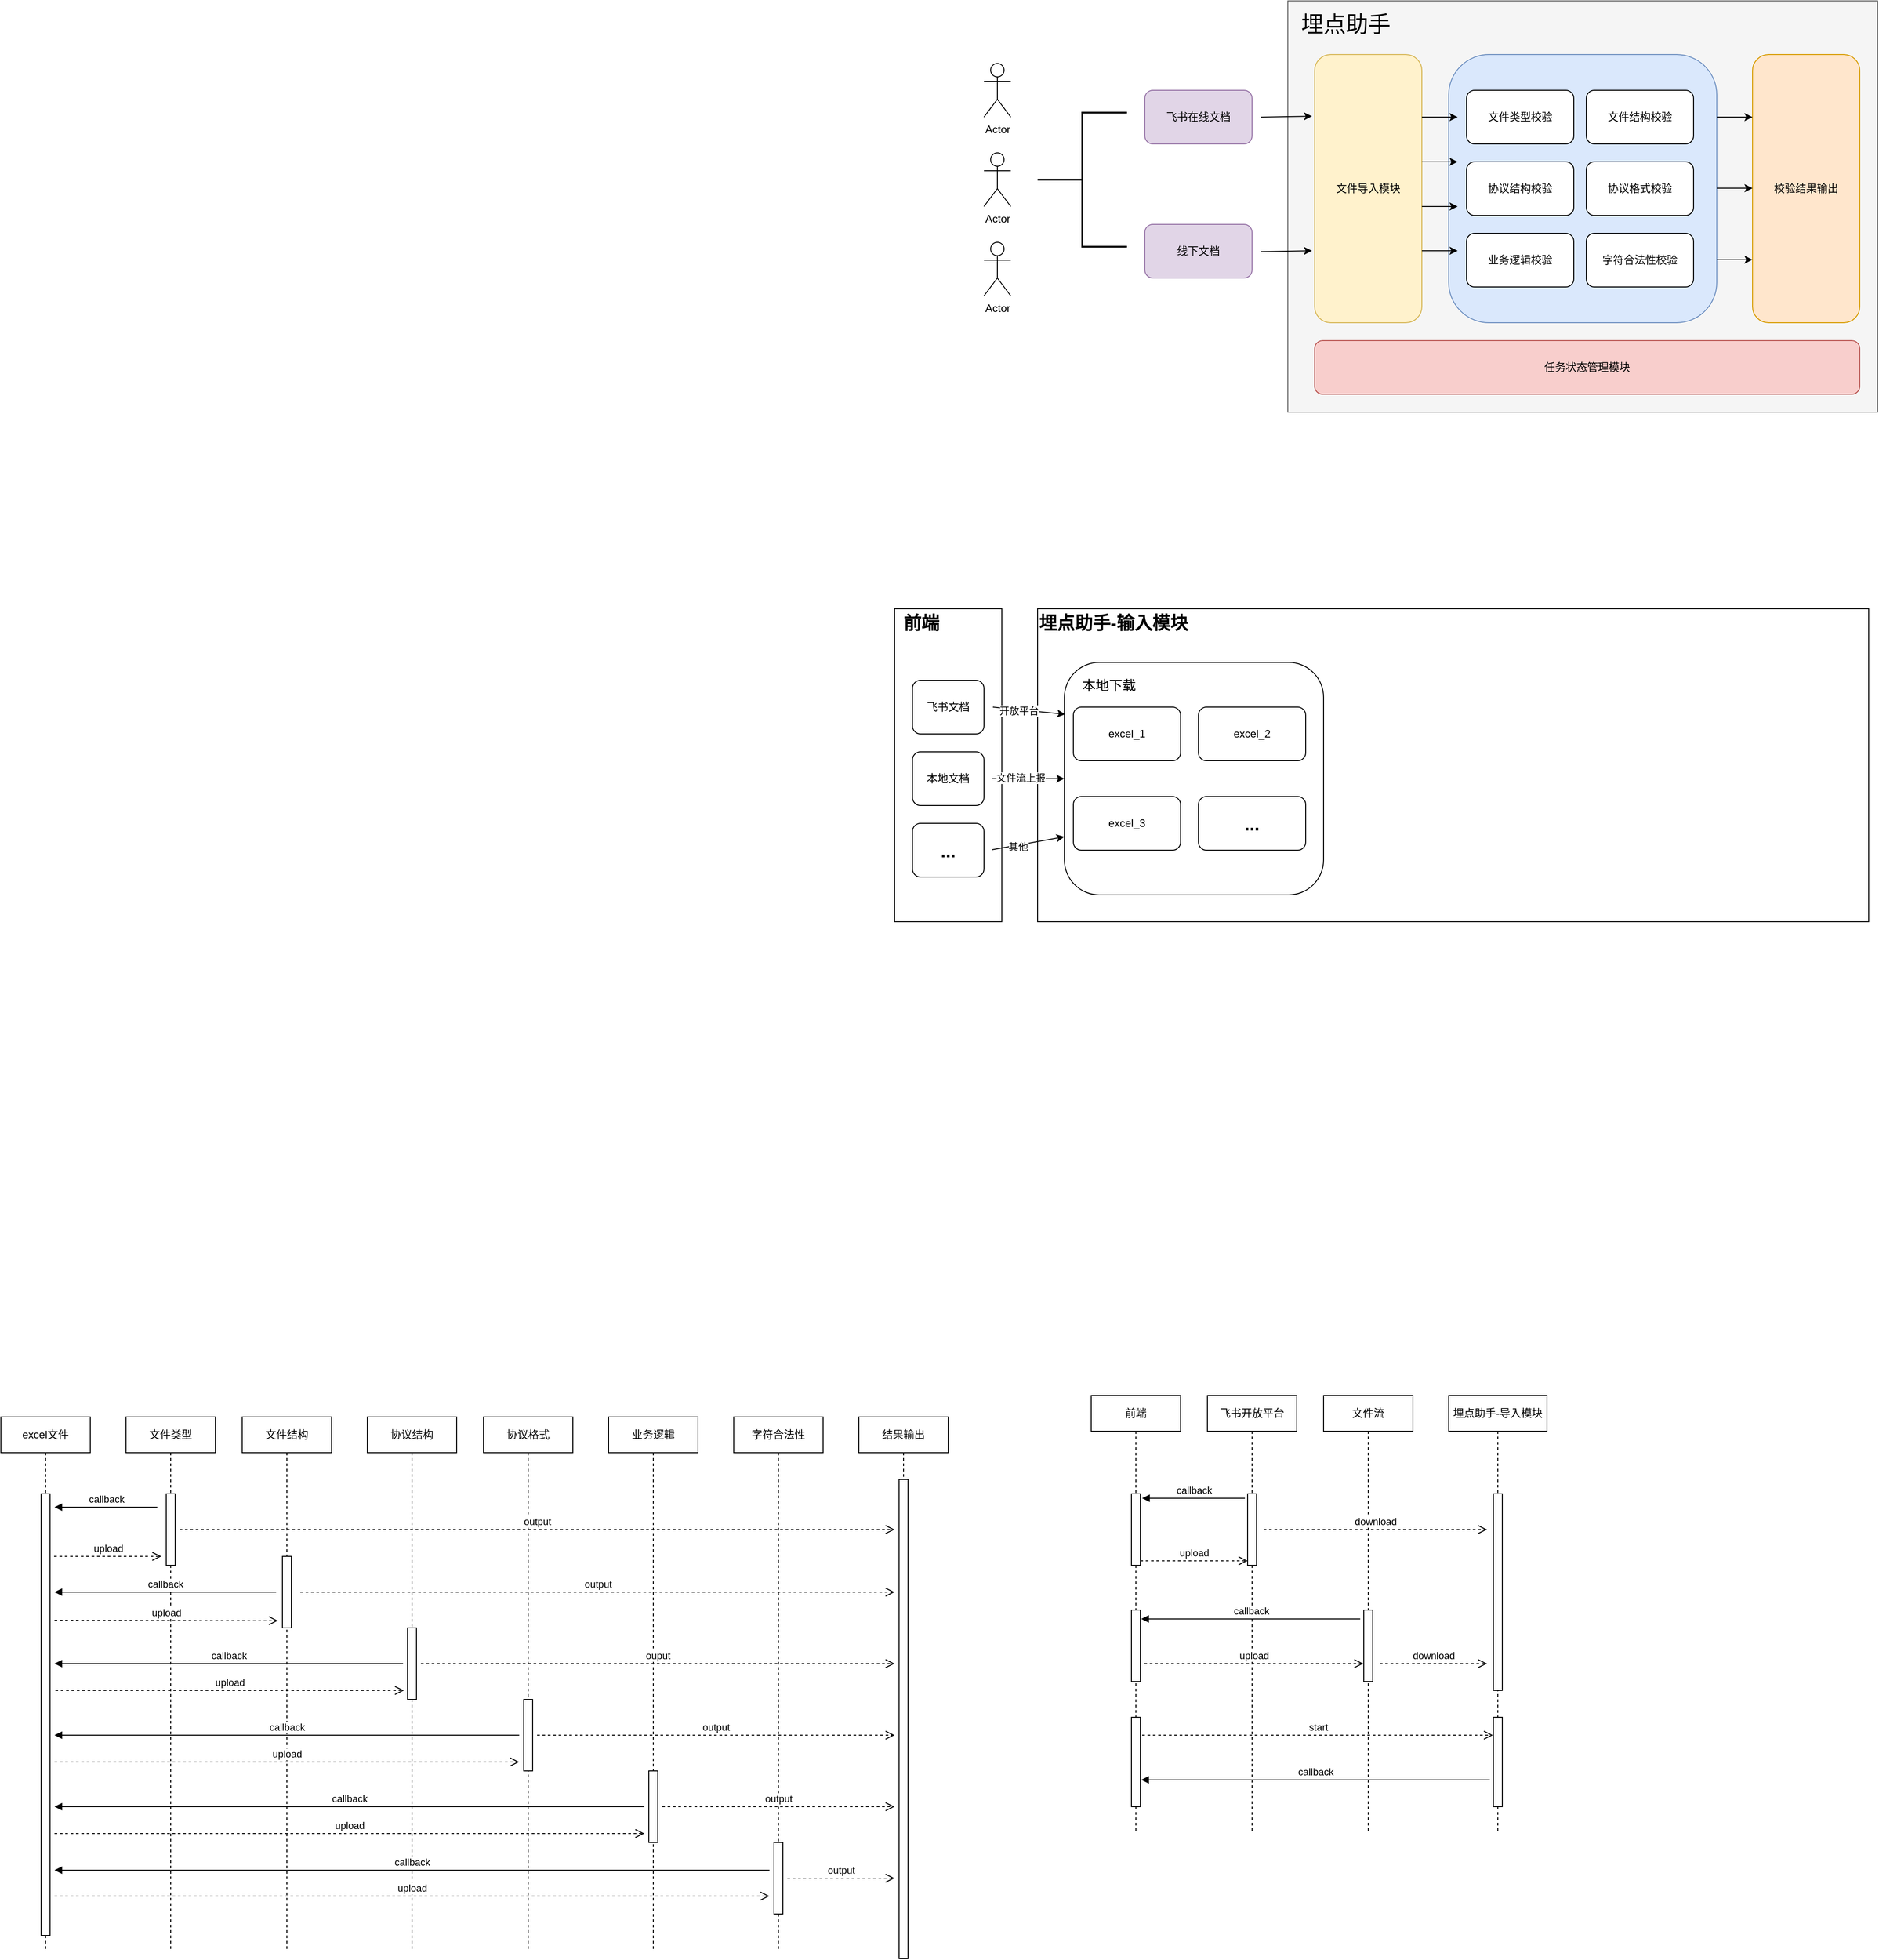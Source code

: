 <mxfile version="26.1.3">
  <diagram name="第 1 页" id="X17xcM6WevdRjKBcEx3m">
    <mxGraphModel dx="3680" dy="1107" grid="1" gridSize="10" guides="1" tooltips="1" connect="1" arrows="1" fold="1" page="1" pageScale="1" pageWidth="827" pageHeight="1169" math="0" shadow="0">
      <root>
        <mxCell id="0" />
        <mxCell id="1" parent="0" />
        <mxCell id="ANRu0jSsqkNCVLlQmOHD-40" value="" style="rounded=0;whiteSpace=wrap;html=1;" vertex="1" parent="1">
          <mxGeometry x="-360" y="850" width="120" height="350" as="geometry" />
        </mxCell>
        <mxCell id="ANRu0jSsqkNCVLlQmOHD-1" value="" style="rounded=0;whiteSpace=wrap;html=1;fillColor=#f5f5f5;fontColor=#333333;strokeColor=#666666;" vertex="1" parent="1">
          <mxGeometry x="80" y="170" width="660" height="460" as="geometry" />
        </mxCell>
        <mxCell id="ANRu0jSsqkNCVLlQmOHD-2" value="埋点助手" style="text;html=1;align=center;verticalAlign=middle;whiteSpace=wrap;rounded=0;fontSize=25;" vertex="1" parent="1">
          <mxGeometry x="80" y="180" width="130" height="30" as="geometry" />
        </mxCell>
        <mxCell id="ANRu0jSsqkNCVLlQmOHD-5" value="飞书在线文档" style="rounded=1;whiteSpace=wrap;html=1;labelBackgroundColor=none;fillColor=#e1d5e7;strokeColor=#9673a6;" vertex="1" parent="1">
          <mxGeometry x="-80" y="270" width="120" height="60" as="geometry" />
        </mxCell>
        <mxCell id="ANRu0jSsqkNCVLlQmOHD-6" value="线下文档" style="rounded=1;whiteSpace=wrap;html=1;fillColor=#e1d5e7;strokeColor=#9673a6;" vertex="1" parent="1">
          <mxGeometry x="-80" y="420" width="120" height="60" as="geometry" />
        </mxCell>
        <mxCell id="ANRu0jSsqkNCVLlQmOHD-7" value="Actor" style="shape=umlActor;verticalLabelPosition=bottom;verticalAlign=top;html=1;" vertex="1" parent="1">
          <mxGeometry x="-260" y="240" width="30" height="60" as="geometry" />
        </mxCell>
        <mxCell id="ANRu0jSsqkNCVLlQmOHD-8" value="Actor" style="shape=umlActor;verticalLabelPosition=bottom;verticalAlign=top;html=1;" vertex="1" parent="1">
          <mxGeometry x="-260" y="340" width="30" height="60" as="geometry" />
        </mxCell>
        <mxCell id="ANRu0jSsqkNCVLlQmOHD-9" value="Actor" style="shape=umlActor;verticalLabelPosition=bottom;verticalAlign=top;html=1;" vertex="1" parent="1">
          <mxGeometry x="-260" y="440" width="30" height="60" as="geometry" />
        </mxCell>
        <mxCell id="ANRu0jSsqkNCVLlQmOHD-12" value="" style="strokeWidth=2;html=1;shape=mxgraph.flowchart.annotation_2;align=left;labelPosition=right;pointerEvents=1;" vertex="1" parent="1">
          <mxGeometry x="-200" y="295" width="100" height="150" as="geometry" />
        </mxCell>
        <mxCell id="ANRu0jSsqkNCVLlQmOHD-13" value="文件导入模块" style="rounded=1;whiteSpace=wrap;html=1;fillColor=#fff2cc;strokeColor=#d6b656;" vertex="1" parent="1">
          <mxGeometry x="110" y="230" width="120" height="300" as="geometry" />
        </mxCell>
        <mxCell id="ANRu0jSsqkNCVLlQmOHD-16" value="" style="endArrow=classic;html=1;rounded=0;entryX=-0.025;entryY=0.23;entryDx=0;entryDy=0;entryPerimeter=0;" edge="1" parent="1">
          <mxGeometry width="50" height="50" relative="1" as="geometry">
            <mxPoint x="50" y="300" as="sourcePoint" />
            <mxPoint x="107" y="299" as="targetPoint" />
          </mxGeometry>
        </mxCell>
        <mxCell id="ANRu0jSsqkNCVLlQmOHD-17" value="" style="endArrow=classic;html=1;rounded=0;entryX=-0.025;entryY=0.23;entryDx=0;entryDy=0;entryPerimeter=0;" edge="1" parent="1">
          <mxGeometry width="50" height="50" relative="1" as="geometry">
            <mxPoint x="50" y="450.5" as="sourcePoint" />
            <mxPoint x="107" y="449.5" as="targetPoint" />
          </mxGeometry>
        </mxCell>
        <mxCell id="ANRu0jSsqkNCVLlQmOHD-18" value="" style="rounded=1;whiteSpace=wrap;html=1;fillColor=#dae8fc;strokeColor=#6c8ebf;" vertex="1" parent="1">
          <mxGeometry x="260" y="230" width="300" height="300" as="geometry" />
        </mxCell>
        <mxCell id="ANRu0jSsqkNCVLlQmOHD-19" value="校验结果输出" style="rounded=1;whiteSpace=wrap;html=1;fillColor=#ffe6cc;strokeColor=#d79b00;" vertex="1" parent="1">
          <mxGeometry x="600" y="230" width="120" height="300" as="geometry" />
        </mxCell>
        <mxCell id="ANRu0jSsqkNCVLlQmOHD-21" value="文件类型校验" style="rounded=1;whiteSpace=wrap;html=1;" vertex="1" parent="1">
          <mxGeometry x="280" y="270" width="120" height="60" as="geometry" />
        </mxCell>
        <mxCell id="ANRu0jSsqkNCVLlQmOHD-22" value="文件结构校验" style="rounded=1;whiteSpace=wrap;html=1;" vertex="1" parent="1">
          <mxGeometry x="414" y="270" width="120" height="60" as="geometry" />
        </mxCell>
        <mxCell id="ANRu0jSsqkNCVLlQmOHD-23" value="协议结构校验" style="rounded=1;whiteSpace=wrap;html=1;" vertex="1" parent="1">
          <mxGeometry x="280" y="350" width="120" height="60" as="geometry" />
        </mxCell>
        <mxCell id="ANRu0jSsqkNCVLlQmOHD-24" value="协议格式校验" style="rounded=1;whiteSpace=wrap;html=1;" vertex="1" parent="1">
          <mxGeometry x="414" y="350" width="120" height="60" as="geometry" />
        </mxCell>
        <mxCell id="ANRu0jSsqkNCVLlQmOHD-25" value="业务逻辑校验" style="rounded=1;whiteSpace=wrap;html=1;" vertex="1" parent="1">
          <mxGeometry x="280" y="430" width="120" height="60" as="geometry" />
        </mxCell>
        <mxCell id="ANRu0jSsqkNCVLlQmOHD-26" value="字符合法性校验" style="rounded=1;whiteSpace=wrap;html=1;" vertex="1" parent="1">
          <mxGeometry x="414" y="430" width="120" height="60" as="geometry" />
        </mxCell>
        <mxCell id="ANRu0jSsqkNCVLlQmOHD-27" value="" style="endArrow=classic;html=1;rounded=0;" edge="1" parent="1">
          <mxGeometry width="50" height="50" relative="1" as="geometry">
            <mxPoint x="230" y="300" as="sourcePoint" />
            <mxPoint x="270" y="300" as="targetPoint" />
          </mxGeometry>
        </mxCell>
        <mxCell id="ANRu0jSsqkNCVLlQmOHD-28" value="" style="endArrow=classic;html=1;rounded=0;" edge="1" parent="1">
          <mxGeometry width="50" height="50" relative="1" as="geometry">
            <mxPoint x="230" y="350" as="sourcePoint" />
            <mxPoint x="270" y="350" as="targetPoint" />
          </mxGeometry>
        </mxCell>
        <mxCell id="ANRu0jSsqkNCVLlQmOHD-29" value="" style="endArrow=classic;html=1;rounded=0;" edge="1" parent="1">
          <mxGeometry width="50" height="50" relative="1" as="geometry">
            <mxPoint x="230" y="400" as="sourcePoint" />
            <mxPoint x="270" y="400" as="targetPoint" />
          </mxGeometry>
        </mxCell>
        <mxCell id="ANRu0jSsqkNCVLlQmOHD-30" value="" style="endArrow=classic;html=1;rounded=0;" edge="1" parent="1">
          <mxGeometry width="50" height="50" relative="1" as="geometry">
            <mxPoint x="230" y="449.5" as="sourcePoint" />
            <mxPoint x="270" y="449.5" as="targetPoint" />
          </mxGeometry>
        </mxCell>
        <mxCell id="ANRu0jSsqkNCVLlQmOHD-31" value="" style="endArrow=classic;html=1;rounded=0;" edge="1" parent="1">
          <mxGeometry width="50" height="50" relative="1" as="geometry">
            <mxPoint x="560" y="300" as="sourcePoint" />
            <mxPoint x="600" y="300" as="targetPoint" />
          </mxGeometry>
        </mxCell>
        <mxCell id="ANRu0jSsqkNCVLlQmOHD-32" value="" style="endArrow=classic;html=1;rounded=0;" edge="1" parent="1">
          <mxGeometry width="50" height="50" relative="1" as="geometry">
            <mxPoint x="560" y="379.5" as="sourcePoint" />
            <mxPoint x="600" y="379.5" as="targetPoint" />
          </mxGeometry>
        </mxCell>
        <mxCell id="ANRu0jSsqkNCVLlQmOHD-33" value="" style="endArrow=classic;html=1;rounded=0;" edge="1" parent="1">
          <mxGeometry width="50" height="50" relative="1" as="geometry">
            <mxPoint x="560" y="459.5" as="sourcePoint" />
            <mxPoint x="600" y="459.5" as="targetPoint" />
          </mxGeometry>
        </mxCell>
        <mxCell id="ANRu0jSsqkNCVLlQmOHD-34" value="任务状态管理模块" style="rounded=1;whiteSpace=wrap;html=1;fillColor=#f8cecc;strokeColor=#b85450;" vertex="1" parent="1">
          <mxGeometry x="110" y="550" width="610" height="60" as="geometry" />
        </mxCell>
        <mxCell id="ANRu0jSsqkNCVLlQmOHD-35" value="" style="rounded=0;whiteSpace=wrap;html=1;" vertex="1" parent="1">
          <mxGeometry x="-200" y="850" width="930" height="350" as="geometry" />
        </mxCell>
        <mxCell id="ANRu0jSsqkNCVLlQmOHD-36" value="埋点助手-输入模块" style="text;html=1;align=center;verticalAlign=middle;whiteSpace=wrap;rounded=0;fontSize=20;fontStyle=1" vertex="1" parent="1">
          <mxGeometry x="-200" y="850" width="170" height="30" as="geometry" />
        </mxCell>
        <mxCell id="ANRu0jSsqkNCVLlQmOHD-37" value="飞书文档" style="rounded=1;whiteSpace=wrap;html=1;" vertex="1" parent="1">
          <mxGeometry x="-340" y="930" width="80" height="60" as="geometry" />
        </mxCell>
        <mxCell id="ANRu0jSsqkNCVLlQmOHD-39" value="" style="rounded=1;whiteSpace=wrap;html=1;" vertex="1" parent="1">
          <mxGeometry x="-170" y="910" width="290" height="260" as="geometry" />
        </mxCell>
        <mxCell id="ANRu0jSsqkNCVLlQmOHD-41" value="前端" style="text;html=1;align=center;verticalAlign=middle;whiteSpace=wrap;rounded=0;fontSize=20;fontStyle=1" vertex="1" parent="1">
          <mxGeometry x="-360" y="850" width="60" height="30" as="geometry" />
        </mxCell>
        <mxCell id="ANRu0jSsqkNCVLlQmOHD-42" value="本地文档" style="rounded=1;whiteSpace=wrap;html=1;" vertex="1" parent="1">
          <mxGeometry x="-340" y="1010" width="80" height="60" as="geometry" />
        </mxCell>
        <mxCell id="ANRu0jSsqkNCVLlQmOHD-43" value="&lt;font style=&quot;font-size: 20px;&quot;&gt;&lt;b&gt;...&lt;/b&gt;&lt;/font&gt;" style="rounded=1;whiteSpace=wrap;html=1;" vertex="1" parent="1">
          <mxGeometry x="-340" y="1090" width="80" height="60" as="geometry" />
        </mxCell>
        <mxCell id="ANRu0jSsqkNCVLlQmOHD-44" value="" style="endArrow=classic;html=1;rounded=0;entryX=0.003;entryY=0.223;entryDx=0;entryDy=0;entryPerimeter=0;" edge="1" parent="1" target="ANRu0jSsqkNCVLlQmOHD-39">
          <mxGeometry width="50" height="50" relative="1" as="geometry">
            <mxPoint x="-250" y="960" as="sourcePoint" />
            <mxPoint x="-200" y="920" as="targetPoint" />
          </mxGeometry>
        </mxCell>
        <mxCell id="ANRu0jSsqkNCVLlQmOHD-51" value="开放平台" style="edgeLabel;html=1;align=center;verticalAlign=middle;resizable=0;points=[];" vertex="1" connectable="0" parent="ANRu0jSsqkNCVLlQmOHD-44">
          <mxGeometry x="-0.283" y="-1" relative="1" as="geometry">
            <mxPoint as="offset" />
          </mxGeometry>
        </mxCell>
        <mxCell id="ANRu0jSsqkNCVLlQmOHD-46" value="" style="endArrow=classic;html=1;rounded=0;entryX=0;entryY=0.5;entryDx=0;entryDy=0;" edge="1" parent="1" target="ANRu0jSsqkNCVLlQmOHD-39">
          <mxGeometry width="50" height="50" relative="1" as="geometry">
            <mxPoint x="-251" y="1040" as="sourcePoint" />
            <mxPoint x="-170" y="1048" as="targetPoint" />
          </mxGeometry>
        </mxCell>
        <mxCell id="ANRu0jSsqkNCVLlQmOHD-53" value="文件流上报" style="edgeLabel;html=1;align=center;verticalAlign=middle;resizable=0;points=[];" vertex="1" connectable="0" parent="ANRu0jSsqkNCVLlQmOHD-46">
          <mxGeometry x="-0.21" y="1" relative="1" as="geometry">
            <mxPoint as="offset" />
          </mxGeometry>
        </mxCell>
        <mxCell id="ANRu0jSsqkNCVLlQmOHD-48" value="" style="endArrow=classic;html=1;rounded=0;entryX=0;entryY=0.75;entryDx=0;entryDy=0;" edge="1" parent="1" target="ANRu0jSsqkNCVLlQmOHD-39">
          <mxGeometry width="50" height="50" relative="1" as="geometry">
            <mxPoint x="-251" y="1119.5" as="sourcePoint" />
            <mxPoint x="-170" y="1119.5" as="targetPoint" />
          </mxGeometry>
        </mxCell>
        <mxCell id="ANRu0jSsqkNCVLlQmOHD-54" value="其他" style="edgeLabel;html=1;align=center;verticalAlign=middle;resizable=0;points=[];" vertex="1" connectable="0" parent="ANRu0jSsqkNCVLlQmOHD-48">
          <mxGeometry x="-0.287" y="-1" relative="1" as="geometry">
            <mxPoint as="offset" />
          </mxGeometry>
        </mxCell>
        <mxCell id="ANRu0jSsqkNCVLlQmOHD-49" value="excel_1" style="rounded=1;whiteSpace=wrap;html=1;" vertex="1" parent="1">
          <mxGeometry x="-160" y="960" width="120" height="60" as="geometry" />
        </mxCell>
        <mxCell id="ANRu0jSsqkNCVLlQmOHD-50" value="本地下载" style="text;html=1;align=center;verticalAlign=middle;whiteSpace=wrap;rounded=0;fontSize=15;" vertex="1" parent="1">
          <mxGeometry x="-160" y="920" width="80" height="30" as="geometry" />
        </mxCell>
        <mxCell id="ANRu0jSsqkNCVLlQmOHD-55" value="excel_2" style="rounded=1;whiteSpace=wrap;html=1;" vertex="1" parent="1">
          <mxGeometry x="-20" y="960" width="120" height="60" as="geometry" />
        </mxCell>
        <mxCell id="ANRu0jSsqkNCVLlQmOHD-56" value="excel_3" style="rounded=1;whiteSpace=wrap;html=1;" vertex="1" parent="1">
          <mxGeometry x="-160" y="1060" width="120" height="60" as="geometry" />
        </mxCell>
        <mxCell id="ANRu0jSsqkNCVLlQmOHD-57" value="&lt;font style=&quot;font-size: 20px;&quot;&gt;&lt;b&gt;...&lt;/b&gt;&lt;/font&gt;" style="rounded=1;whiteSpace=wrap;html=1;" vertex="1" parent="1">
          <mxGeometry x="-20" y="1060" width="120" height="60" as="geometry" />
        </mxCell>
        <mxCell id="ANRu0jSsqkNCVLlQmOHD-59" value="前端" style="shape=umlLifeline;perimeter=lifelinePerimeter;whiteSpace=wrap;html=1;container=1;dropTarget=0;collapsible=0;recursiveResize=0;outlineConnect=0;portConstraint=eastwest;newEdgeStyle={&quot;curved&quot;:0,&quot;rounded&quot;:0};" vertex="1" parent="1">
          <mxGeometry x="-140" y="1730" width="100" height="490" as="geometry" />
        </mxCell>
        <mxCell id="ANRu0jSsqkNCVLlQmOHD-60" value="" style="html=1;points=[[0,0,0,0,5],[0,1,0,0,-5],[1,0,0,0,5],[1,1,0,0,-5]];perimeter=orthogonalPerimeter;outlineConnect=0;targetShapes=umlLifeline;portConstraint=eastwest;newEdgeStyle={&quot;curved&quot;:0,&quot;rounded&quot;:0};" vertex="1" parent="ANRu0jSsqkNCVLlQmOHD-59">
          <mxGeometry x="45" y="110" width="10" height="80" as="geometry" />
        </mxCell>
        <mxCell id="ANRu0jSsqkNCVLlQmOHD-72" value="" style="html=1;points=[[0,0,0,0,5],[0,1,0,0,-5],[1,0,0,0,5],[1,1,0,0,-5]];perimeter=orthogonalPerimeter;outlineConnect=0;targetShapes=umlLifeline;portConstraint=eastwest;newEdgeStyle={&quot;curved&quot;:0,&quot;rounded&quot;:0};" vertex="1" parent="ANRu0jSsqkNCVLlQmOHD-59">
          <mxGeometry x="45" y="240" width="10" height="80" as="geometry" />
        </mxCell>
        <mxCell id="ANRu0jSsqkNCVLlQmOHD-81" value="" style="html=1;points=[[0,0,0,0,5],[0,1,0,0,-5],[1,0,0,0,5],[1,1,0,0,-5]];perimeter=orthogonalPerimeter;outlineConnect=0;targetShapes=umlLifeline;portConstraint=eastwest;newEdgeStyle={&quot;curved&quot;:0,&quot;rounded&quot;:0};" vertex="1" parent="ANRu0jSsqkNCVLlQmOHD-59">
          <mxGeometry x="45" y="360" width="10" height="100" as="geometry" />
        </mxCell>
        <mxCell id="ANRu0jSsqkNCVLlQmOHD-63" value="飞书开放平台" style="shape=umlLifeline;perimeter=lifelinePerimeter;whiteSpace=wrap;html=1;container=1;dropTarget=0;collapsible=0;recursiveResize=0;outlineConnect=0;portConstraint=eastwest;newEdgeStyle={&quot;curved&quot;:0,&quot;rounded&quot;:0};" vertex="1" parent="1">
          <mxGeometry x="-10" y="1730" width="100" height="490" as="geometry" />
        </mxCell>
        <mxCell id="ANRu0jSsqkNCVLlQmOHD-64" value="" style="html=1;points=[[0,0,0,0,5],[0,1,0,0,-5],[1,0,0,0,5],[1,1,0,0,-5]];perimeter=orthogonalPerimeter;outlineConnect=0;targetShapes=umlLifeline;portConstraint=eastwest;newEdgeStyle={&quot;curved&quot;:0,&quot;rounded&quot;:0};" vertex="1" parent="ANRu0jSsqkNCVLlQmOHD-63">
          <mxGeometry x="45" y="110" width="10" height="80" as="geometry" />
        </mxCell>
        <mxCell id="ANRu0jSsqkNCVLlQmOHD-62" value="upload" style="html=1;verticalAlign=bottom;endArrow=open;dashed=1;endSize=8;curved=0;rounded=0;exitX=1;exitY=1;exitDx=0;exitDy=-5;entryX=0;entryY=1;entryDx=0;entryDy=-5;entryPerimeter=0;" edge="1" source="ANRu0jSsqkNCVLlQmOHD-60" parent="1" target="ANRu0jSsqkNCVLlQmOHD-64">
          <mxGeometry relative="1" as="geometry">
            <mxPoint x="-15" y="1915" as="targetPoint" />
          </mxGeometry>
        </mxCell>
        <mxCell id="ANRu0jSsqkNCVLlQmOHD-61" value="callback" style="html=1;verticalAlign=bottom;endArrow=block;curved=0;rounded=0;entryX=1;entryY=0;entryDx=0;entryDy=5;" edge="1" parent="1">
          <mxGeometry relative="1" as="geometry">
            <mxPoint x="32" y="1845" as="sourcePoint" />
            <mxPoint x="-83" y="1845" as="targetPoint" />
          </mxGeometry>
        </mxCell>
        <mxCell id="ANRu0jSsqkNCVLlQmOHD-67" value="文件流" style="shape=umlLifeline;perimeter=lifelinePerimeter;whiteSpace=wrap;html=1;container=1;dropTarget=0;collapsible=0;recursiveResize=0;outlineConnect=0;portConstraint=eastwest;newEdgeStyle={&quot;curved&quot;:0,&quot;rounded&quot;:0};" vertex="1" parent="1">
          <mxGeometry x="120" y="1730" width="100" height="490" as="geometry" />
        </mxCell>
        <mxCell id="ANRu0jSsqkNCVLlQmOHD-68" value="" style="html=1;points=[[0,0,0,0,5],[0,1,0,0,-5],[1,0,0,0,5],[1,1,0,0,-5]];perimeter=orthogonalPerimeter;outlineConnect=0;targetShapes=umlLifeline;portConstraint=eastwest;newEdgeStyle={&quot;curved&quot;:0,&quot;rounded&quot;:0};" vertex="1" parent="ANRu0jSsqkNCVLlQmOHD-67">
          <mxGeometry x="45" y="240" width="10" height="80" as="geometry" />
        </mxCell>
        <mxCell id="ANRu0jSsqkNCVLlQmOHD-73" value="upload" style="html=1;verticalAlign=bottom;endArrow=open;dashed=1;endSize=8;curved=0;rounded=0;exitX=1;exitY=1;exitDx=0;exitDy=-5;" edge="1" parent="1">
          <mxGeometry relative="1" as="geometry">
            <mxPoint x="164.5" y="2030" as="targetPoint" />
            <mxPoint x="-80.5" y="2030" as="sourcePoint" />
          </mxGeometry>
        </mxCell>
        <mxCell id="ANRu0jSsqkNCVLlQmOHD-74" value="callback" style="html=1;verticalAlign=bottom;endArrow=block;curved=0;rounded=0;entryX=1;entryY=0;entryDx=0;entryDy=5;" edge="1" parent="1">
          <mxGeometry relative="1" as="geometry">
            <mxPoint x="161" y="1980" as="sourcePoint" />
            <mxPoint x="-84" y="1980" as="targetPoint" />
          </mxGeometry>
        </mxCell>
        <mxCell id="ANRu0jSsqkNCVLlQmOHD-75" value="埋点助手-导入模块" style="shape=umlLifeline;perimeter=lifelinePerimeter;whiteSpace=wrap;html=1;container=1;dropTarget=0;collapsible=0;recursiveResize=0;outlineConnect=0;portConstraint=eastwest;newEdgeStyle={&quot;curved&quot;:0,&quot;rounded&quot;:0};" vertex="1" parent="1">
          <mxGeometry x="260" y="1730" width="110" height="490" as="geometry" />
        </mxCell>
        <mxCell id="ANRu0jSsqkNCVLlQmOHD-77" value="" style="html=1;points=[[0,0,0,0,5],[0,1,0,0,-5],[1,0,0,0,5],[1,1,0,0,-5]];perimeter=orthogonalPerimeter;outlineConnect=0;targetShapes=umlLifeline;portConstraint=eastwest;newEdgeStyle={&quot;curved&quot;:0,&quot;rounded&quot;:0};" vertex="1" parent="ANRu0jSsqkNCVLlQmOHD-75">
          <mxGeometry x="50" y="110" width="10" height="220" as="geometry" />
        </mxCell>
        <mxCell id="ANRu0jSsqkNCVLlQmOHD-82" value="" style="html=1;points=[[0,0,0,0,5],[0,1,0,0,-5],[1,0,0,0,5],[1,1,0,0,-5]];perimeter=orthogonalPerimeter;outlineConnect=0;targetShapes=umlLifeline;portConstraint=eastwest;newEdgeStyle={&quot;curved&quot;:0,&quot;rounded&quot;:0};" vertex="1" parent="ANRu0jSsqkNCVLlQmOHD-75">
          <mxGeometry x="50" y="360" width="10" height="100" as="geometry" />
        </mxCell>
        <mxCell id="ANRu0jSsqkNCVLlQmOHD-78" value="download" style="html=1;verticalAlign=bottom;endArrow=open;dashed=1;endSize=8;curved=0;rounded=0;" edge="1" parent="1">
          <mxGeometry relative="1" as="geometry">
            <mxPoint x="303" y="2030" as="targetPoint" />
            <mxPoint x="183" y="2030" as="sourcePoint" />
          </mxGeometry>
        </mxCell>
        <mxCell id="ANRu0jSsqkNCVLlQmOHD-79" value="download" style="html=1;verticalAlign=bottom;endArrow=open;dashed=1;endSize=8;curved=0;rounded=0;" edge="1" parent="1">
          <mxGeometry relative="1" as="geometry">
            <mxPoint x="303" y="1880" as="targetPoint" />
            <mxPoint x="53" y="1880" as="sourcePoint" />
          </mxGeometry>
        </mxCell>
        <mxCell id="ANRu0jSsqkNCVLlQmOHD-83" value="start" style="html=1;verticalAlign=bottom;endArrow=open;dashed=1;endSize=8;curved=0;rounded=0;exitX=1;exitY=1;exitDx=0;exitDy=-5;" edge="1" parent="1">
          <mxGeometry relative="1" as="geometry">
            <mxPoint x="309.5" y="2110" as="targetPoint" />
            <mxPoint x="-83" y="2110" as="sourcePoint" />
          </mxGeometry>
        </mxCell>
        <mxCell id="ANRu0jSsqkNCVLlQmOHD-84" value="callback" style="html=1;verticalAlign=bottom;endArrow=block;curved=0;rounded=0;" edge="1" parent="1">
          <mxGeometry relative="1" as="geometry">
            <mxPoint x="306" y="2160" as="sourcePoint" />
            <mxPoint x="-84" y="2160" as="targetPoint" />
            <mxPoint as="offset" />
          </mxGeometry>
        </mxCell>
        <mxCell id="ANRu0jSsqkNCVLlQmOHD-85" value="excel文件" style="shape=umlLifeline;perimeter=lifelinePerimeter;whiteSpace=wrap;html=1;container=1;dropTarget=0;collapsible=0;recursiveResize=0;outlineConnect=0;portConstraint=eastwest;newEdgeStyle={&quot;curved&quot;:0,&quot;rounded&quot;:0};" vertex="1" parent="1">
          <mxGeometry x="-1360" y="1754" width="100" height="596" as="geometry" />
        </mxCell>
        <mxCell id="ANRu0jSsqkNCVLlQmOHD-100" value="" style="html=1;points=[[0,0,0,0,5],[0,1,0,0,-5],[1,0,0,0,5],[1,1,0,0,-5]];perimeter=orthogonalPerimeter;outlineConnect=0;targetShapes=umlLifeline;portConstraint=eastwest;newEdgeStyle={&quot;curved&quot;:0,&quot;rounded&quot;:0};" vertex="1" parent="ANRu0jSsqkNCVLlQmOHD-85">
          <mxGeometry x="45" y="86" width="10" height="494" as="geometry" />
        </mxCell>
        <mxCell id="ANRu0jSsqkNCVLlQmOHD-86" value="文件类型" style="shape=umlLifeline;perimeter=lifelinePerimeter;whiteSpace=wrap;html=1;container=1;dropTarget=0;collapsible=0;recursiveResize=0;outlineConnect=0;portConstraint=eastwest;newEdgeStyle={&quot;curved&quot;:0,&quot;rounded&quot;:0};" vertex="1" parent="1">
          <mxGeometry x="-1220" y="1754" width="100" height="596" as="geometry" />
        </mxCell>
        <mxCell id="ANRu0jSsqkNCVLlQmOHD-93" value="" style="html=1;points=[[0,0,0,0,5],[0,1,0,0,-5],[1,0,0,0,5],[1,1,0,0,-5]];perimeter=orthogonalPerimeter;outlineConnect=0;targetShapes=umlLifeline;portConstraint=eastwest;newEdgeStyle={&quot;curved&quot;:0,&quot;rounded&quot;:0};" vertex="1" parent="ANRu0jSsqkNCVLlQmOHD-86">
          <mxGeometry x="45" y="86" width="10" height="80" as="geometry" />
        </mxCell>
        <mxCell id="ANRu0jSsqkNCVLlQmOHD-87" value="文件结构" style="shape=umlLifeline;perimeter=lifelinePerimeter;whiteSpace=wrap;html=1;container=1;dropTarget=0;collapsible=0;recursiveResize=0;outlineConnect=0;portConstraint=eastwest;newEdgeStyle={&quot;curved&quot;:0,&quot;rounded&quot;:0};" vertex="1" parent="1">
          <mxGeometry x="-1090" y="1754" width="100" height="596" as="geometry" />
        </mxCell>
        <mxCell id="ANRu0jSsqkNCVLlQmOHD-94" value="" style="html=1;points=[[0,0,0,0,5],[0,1,0,0,-5],[1,0,0,0,5],[1,1,0,0,-5]];perimeter=orthogonalPerimeter;outlineConnect=0;targetShapes=umlLifeline;portConstraint=eastwest;newEdgeStyle={&quot;curved&quot;:0,&quot;rounded&quot;:0};" vertex="1" parent="ANRu0jSsqkNCVLlQmOHD-87">
          <mxGeometry x="45" y="156" width="10" height="80" as="geometry" />
        </mxCell>
        <mxCell id="ANRu0jSsqkNCVLlQmOHD-88" value="协议结构" style="shape=umlLifeline;perimeter=lifelinePerimeter;whiteSpace=wrap;html=1;container=1;dropTarget=0;collapsible=0;recursiveResize=0;outlineConnect=0;portConstraint=eastwest;newEdgeStyle={&quot;curved&quot;:0,&quot;rounded&quot;:0};" vertex="1" parent="1">
          <mxGeometry x="-950" y="1754" width="100" height="596" as="geometry" />
        </mxCell>
        <mxCell id="ANRu0jSsqkNCVLlQmOHD-95" value="" style="html=1;points=[[0,0,0,0,5],[0,1,0,0,-5],[1,0,0,0,5],[1,1,0,0,-5]];perimeter=orthogonalPerimeter;outlineConnect=0;targetShapes=umlLifeline;portConstraint=eastwest;newEdgeStyle={&quot;curved&quot;:0,&quot;rounded&quot;:0};" vertex="1" parent="ANRu0jSsqkNCVLlQmOHD-88">
          <mxGeometry x="45" y="236" width="10" height="80" as="geometry" />
        </mxCell>
        <mxCell id="ANRu0jSsqkNCVLlQmOHD-89" value="协议格式" style="shape=umlLifeline;perimeter=lifelinePerimeter;whiteSpace=wrap;html=1;container=1;dropTarget=0;collapsible=0;recursiveResize=0;outlineConnect=0;portConstraint=eastwest;newEdgeStyle={&quot;curved&quot;:0,&quot;rounded&quot;:0};" vertex="1" parent="1">
          <mxGeometry x="-820" y="1754" width="100" height="596" as="geometry" />
        </mxCell>
        <mxCell id="ANRu0jSsqkNCVLlQmOHD-96" value="" style="html=1;points=[[0,0,0,0,5],[0,1,0,0,-5],[1,0,0,0,5],[1,1,0,0,-5]];perimeter=orthogonalPerimeter;outlineConnect=0;targetShapes=umlLifeline;portConstraint=eastwest;newEdgeStyle={&quot;curved&quot;:0,&quot;rounded&quot;:0};" vertex="1" parent="ANRu0jSsqkNCVLlQmOHD-89">
          <mxGeometry x="45" y="316" width="10" height="80" as="geometry" />
        </mxCell>
        <mxCell id="ANRu0jSsqkNCVLlQmOHD-90" value="业务逻辑" style="shape=umlLifeline;perimeter=lifelinePerimeter;whiteSpace=wrap;html=1;container=1;dropTarget=0;collapsible=0;recursiveResize=0;outlineConnect=0;portConstraint=eastwest;newEdgeStyle={&quot;curved&quot;:0,&quot;rounded&quot;:0};" vertex="1" parent="1">
          <mxGeometry x="-680" y="1754" width="100" height="596" as="geometry" />
        </mxCell>
        <mxCell id="ANRu0jSsqkNCVLlQmOHD-97" value="" style="html=1;points=[[0,0,0,0,5],[0,1,0,0,-5],[1,0,0,0,5],[1,1,0,0,-5]];perimeter=orthogonalPerimeter;outlineConnect=0;targetShapes=umlLifeline;portConstraint=eastwest;newEdgeStyle={&quot;curved&quot;:0,&quot;rounded&quot;:0};" vertex="1" parent="ANRu0jSsqkNCVLlQmOHD-90">
          <mxGeometry x="45" y="396" width="10" height="80" as="geometry" />
        </mxCell>
        <mxCell id="ANRu0jSsqkNCVLlQmOHD-91" value="字符合法性" style="shape=umlLifeline;perimeter=lifelinePerimeter;whiteSpace=wrap;html=1;container=1;dropTarget=0;collapsible=0;recursiveResize=0;outlineConnect=0;portConstraint=eastwest;newEdgeStyle={&quot;curved&quot;:0,&quot;rounded&quot;:0};" vertex="1" parent="1">
          <mxGeometry x="-540" y="1754" width="100" height="596" as="geometry" />
        </mxCell>
        <mxCell id="ANRu0jSsqkNCVLlQmOHD-98" value="" style="html=1;points=[[0,0,0,0,5],[0,1,0,0,-5],[1,0,0,0,5],[1,1,0,0,-5]];perimeter=orthogonalPerimeter;outlineConnect=0;targetShapes=umlLifeline;portConstraint=eastwest;newEdgeStyle={&quot;curved&quot;:0,&quot;rounded&quot;:0};" vertex="1" parent="ANRu0jSsqkNCVLlQmOHD-91">
          <mxGeometry x="45" y="476" width="10" height="80" as="geometry" />
        </mxCell>
        <mxCell id="ANRu0jSsqkNCVLlQmOHD-92" value="结果输出" style="shape=umlLifeline;perimeter=lifelinePerimeter;whiteSpace=wrap;html=1;container=1;dropTarget=0;collapsible=0;recursiveResize=0;outlineConnect=0;portConstraint=eastwest;newEdgeStyle={&quot;curved&quot;:0,&quot;rounded&quot;:0};" vertex="1" parent="1">
          <mxGeometry x="-400" y="1754" width="100" height="606" as="geometry" />
        </mxCell>
        <mxCell id="ANRu0jSsqkNCVLlQmOHD-99" value="" style="html=1;points=[[0,0,0,0,5],[0,1,0,0,-5],[1,0,0,0,5],[1,1,0,0,-5]];perimeter=orthogonalPerimeter;outlineConnect=0;targetShapes=umlLifeline;portConstraint=eastwest;newEdgeStyle={&quot;curved&quot;:0,&quot;rounded&quot;:0};" vertex="1" parent="ANRu0jSsqkNCVLlQmOHD-92">
          <mxGeometry x="45" y="70" width="10" height="536" as="geometry" />
        </mxCell>
        <mxCell id="ANRu0jSsqkNCVLlQmOHD-101" value="upload" style="html=1;verticalAlign=bottom;endArrow=open;dashed=1;endSize=8;curved=0;rounded=0;exitX=1;exitY=1;exitDx=0;exitDy=-5;entryX=0;entryY=1;entryDx=0;entryDy=-5;entryPerimeter=0;" edge="1" parent="1">
          <mxGeometry relative="1" as="geometry">
            <mxPoint x="-1180.5" y="1910" as="targetPoint" />
            <mxPoint x="-1300.5" y="1910" as="sourcePoint" />
          </mxGeometry>
        </mxCell>
        <mxCell id="ANRu0jSsqkNCVLlQmOHD-102" value="callback" style="html=1;verticalAlign=bottom;endArrow=block;curved=0;rounded=0;entryX=1;entryY=0;entryDx=0;entryDy=5;" edge="1" parent="1">
          <mxGeometry relative="1" as="geometry">
            <mxPoint x="-1185" y="1855" as="sourcePoint" />
            <mxPoint x="-1300" y="1855" as="targetPoint" />
          </mxGeometry>
        </mxCell>
        <mxCell id="ANRu0jSsqkNCVLlQmOHD-103" value="upload" style="html=1;verticalAlign=bottom;endArrow=open;dashed=1;endSize=8;curved=0;rounded=0;exitX=1;exitY=1;exitDx=0;exitDy=-5;" edge="1" parent="1">
          <mxGeometry relative="1" as="geometry">
            <mxPoint x="-1050" y="1982" as="targetPoint" />
            <mxPoint x="-1300" y="1981.5" as="sourcePoint" />
          </mxGeometry>
        </mxCell>
        <mxCell id="ANRu0jSsqkNCVLlQmOHD-104" value="callback" style="html=1;verticalAlign=bottom;endArrow=block;curved=0;rounded=0;entryX=1;entryY=0;entryDx=0;entryDy=5;" edge="1" parent="1">
          <mxGeometry relative="1" as="geometry">
            <mxPoint x="-1052" y="1950" as="sourcePoint" />
            <mxPoint x="-1300" y="1950" as="targetPoint" />
          </mxGeometry>
        </mxCell>
        <mxCell id="ANRu0jSsqkNCVLlQmOHD-105" value="upload" style="html=1;verticalAlign=bottom;endArrow=open;dashed=1;endSize=8;curved=0;rounded=0;exitX=1;exitY=1;exitDx=0;exitDy=-5;" edge="1" parent="1">
          <mxGeometry relative="1" as="geometry">
            <mxPoint x="-909" y="2060" as="targetPoint" />
            <mxPoint x="-1299" y="2060" as="sourcePoint" />
          </mxGeometry>
        </mxCell>
        <mxCell id="ANRu0jSsqkNCVLlQmOHD-106" value="callback" style="html=1;verticalAlign=bottom;endArrow=block;curved=0;rounded=0;entryX=1;entryY=0;entryDx=0;entryDy=5;" edge="1" parent="1">
          <mxGeometry relative="1" as="geometry">
            <mxPoint x="-910" y="2030" as="sourcePoint" />
            <mxPoint x="-1300" y="2030" as="targetPoint" />
          </mxGeometry>
        </mxCell>
        <mxCell id="ANRu0jSsqkNCVLlQmOHD-107" value="upload" style="html=1;verticalAlign=bottom;endArrow=open;dashed=1;endSize=8;curved=0;rounded=0;exitX=1;exitY=1;exitDx=0;exitDy=-5;" edge="1" parent="1">
          <mxGeometry relative="1" as="geometry">
            <mxPoint x="-780" y="2140" as="targetPoint" />
            <mxPoint x="-1300" y="2140" as="sourcePoint" />
          </mxGeometry>
        </mxCell>
        <mxCell id="ANRu0jSsqkNCVLlQmOHD-108" value="callback" style="html=1;verticalAlign=bottom;endArrow=block;curved=0;rounded=0;entryX=1;entryY=0;entryDx=0;entryDy=5;" edge="1" parent="1">
          <mxGeometry relative="1" as="geometry">
            <mxPoint x="-780" y="2110" as="sourcePoint" />
            <mxPoint x="-1300" y="2110" as="targetPoint" />
          </mxGeometry>
        </mxCell>
        <mxCell id="ANRu0jSsqkNCVLlQmOHD-109" value="upload" style="html=1;verticalAlign=bottom;endArrow=open;dashed=1;endSize=8;curved=0;rounded=0;exitX=1;exitY=1;exitDx=0;exitDy=-5;" edge="1" parent="1">
          <mxGeometry relative="1" as="geometry">
            <mxPoint x="-640" y="2220" as="targetPoint" />
            <mxPoint x="-1300" y="2220" as="sourcePoint" />
          </mxGeometry>
        </mxCell>
        <mxCell id="ANRu0jSsqkNCVLlQmOHD-110" value="callback" style="html=1;verticalAlign=bottom;endArrow=block;curved=0;rounded=0;entryX=1;entryY=0;entryDx=0;entryDy=5;" edge="1" parent="1">
          <mxGeometry relative="1" as="geometry">
            <mxPoint x="-640" y="2190" as="sourcePoint" />
            <mxPoint x="-1300" y="2190" as="targetPoint" />
          </mxGeometry>
        </mxCell>
        <mxCell id="ANRu0jSsqkNCVLlQmOHD-111" value="upload" style="html=1;verticalAlign=bottom;endArrow=open;dashed=1;endSize=8;curved=0;rounded=0;exitX=1;exitY=1;exitDx=0;exitDy=-5;" edge="1" parent="1">
          <mxGeometry relative="1" as="geometry">
            <mxPoint x="-500" y="2290" as="targetPoint" />
            <mxPoint x="-1300" y="2290" as="sourcePoint" />
          </mxGeometry>
        </mxCell>
        <mxCell id="ANRu0jSsqkNCVLlQmOHD-112" value="callback" style="html=1;verticalAlign=bottom;endArrow=block;curved=0;rounded=0;entryX=1;entryY=0;entryDx=0;entryDy=5;" edge="1" parent="1">
          <mxGeometry relative="1" as="geometry">
            <mxPoint x="-500" y="2261" as="sourcePoint" />
            <mxPoint x="-1300" y="2261" as="targetPoint" />
          </mxGeometry>
        </mxCell>
        <mxCell id="ANRu0jSsqkNCVLlQmOHD-113" value="output" style="html=1;verticalAlign=bottom;endArrow=open;dashed=1;endSize=8;curved=0;rounded=0;exitX=1;exitY=1;exitDx=0;exitDy=-5;" edge="1" parent="1">
          <mxGeometry relative="1" as="geometry">
            <mxPoint x="-360" y="1880" as="targetPoint" />
            <mxPoint x="-1160" y="1880" as="sourcePoint" />
          </mxGeometry>
        </mxCell>
        <mxCell id="ANRu0jSsqkNCVLlQmOHD-114" value="output" style="html=1;verticalAlign=bottom;endArrow=open;dashed=1;endSize=8;curved=0;rounded=0;exitX=1;exitY=1;exitDx=0;exitDy=-5;" edge="1" parent="1">
          <mxGeometry relative="1" as="geometry">
            <mxPoint x="-360" y="1950" as="targetPoint" />
            <mxPoint x="-1025" y="1950" as="sourcePoint" />
          </mxGeometry>
        </mxCell>
        <mxCell id="ANRu0jSsqkNCVLlQmOHD-115" value="ouput" style="html=1;verticalAlign=bottom;endArrow=open;dashed=1;endSize=8;curved=0;rounded=0;" edge="1" parent="1">
          <mxGeometry relative="1" as="geometry">
            <mxPoint x="-360" y="2030" as="targetPoint" />
            <mxPoint x="-890" y="2030" as="sourcePoint" />
            <mxPoint as="offset" />
          </mxGeometry>
        </mxCell>
        <mxCell id="ANRu0jSsqkNCVLlQmOHD-116" value="output" style="html=1;verticalAlign=bottom;endArrow=open;dashed=1;endSize=8;curved=0;rounded=0;" edge="1" parent="1">
          <mxGeometry relative="1" as="geometry">
            <mxPoint x="-360" y="2110" as="targetPoint" />
            <mxPoint x="-760" y="2110" as="sourcePoint" />
            <mxPoint as="offset" />
          </mxGeometry>
        </mxCell>
        <mxCell id="ANRu0jSsqkNCVLlQmOHD-117" value="output" style="html=1;verticalAlign=bottom;endArrow=open;dashed=1;endSize=8;curved=0;rounded=0;" edge="1" parent="1">
          <mxGeometry relative="1" as="geometry">
            <mxPoint x="-360" y="2190" as="targetPoint" />
            <mxPoint x="-620" y="2190" as="sourcePoint" />
            <mxPoint as="offset" />
          </mxGeometry>
        </mxCell>
        <mxCell id="ANRu0jSsqkNCVLlQmOHD-118" value="output" style="html=1;verticalAlign=bottom;endArrow=open;dashed=1;endSize=8;curved=0;rounded=0;" edge="1" parent="1">
          <mxGeometry relative="1" as="geometry">
            <mxPoint x="-360" y="2270" as="targetPoint" />
            <mxPoint x="-480" y="2270" as="sourcePoint" />
            <mxPoint as="offset" />
          </mxGeometry>
        </mxCell>
      </root>
    </mxGraphModel>
  </diagram>
</mxfile>
